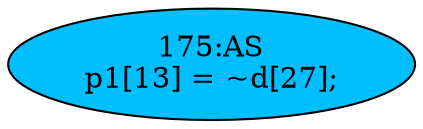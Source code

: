 strict digraph "" {
	node [label="\N"];
	"175:AS"	 [ast="<pyverilog.vparser.ast.Assign object at 0x7f40783b4a50>",
		def_var="['p1']",
		fillcolor=deepskyblue,
		label="175:AS
p1[13] = ~d[27];",
		statements="[]",
		style=filled,
		typ=Assign,
		use_var="['d']"];
}
